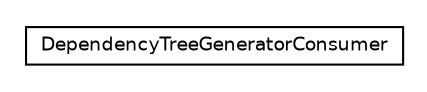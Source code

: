 #!/usr/local/bin/dot
#
# Class diagram 
# Generated by UmlGraph version 4.6 (http://www.spinellis.gr/sw/umlgraph)
#

digraph G {
	edge [fontname="Helvetica",fontsize=10,labelfontname="Helvetica",labelfontsize=10];
	node [fontname="Helvetica",fontsize=10,shape=plaintext];
	// org.apache.archiva.consumers.dependencytree.DependencyTreeGeneratorConsumer
	c17175 [label=<<table border="0" cellborder="1" cellspacing="0" cellpadding="2" port="p" href="./DependencyTreeGeneratorConsumer.html">
		<tr><td><table border="0" cellspacing="0" cellpadding="1">
			<tr><td> DependencyTreeGeneratorConsumer </td></tr>
		</table></td></tr>
		</table>>, fontname="Helvetica", fontcolor="black", fontsize=9.0];
}

